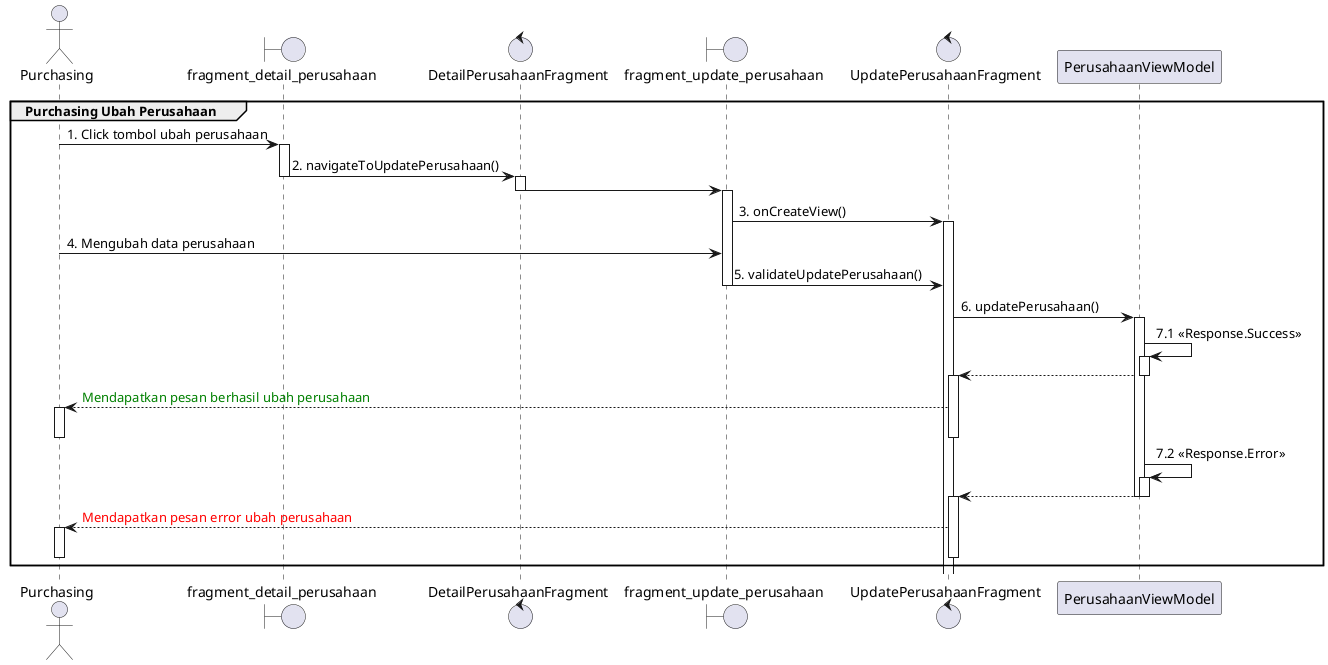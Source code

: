 @startuml
'https://plantuml.com/sequence-diagram

group Purchasing Ubah Perusahaan
    actor       Purchasing
    boundary    fragment_detail_perusahaan
    control     DetailPerusahaanFragment
    boundary    fragment_update_perusahaan
    control     UpdatePerusahaanFragment

    Purchasing -> fragment_detail_perusahaan : 1. Click tombol ubah perusahaan

    activate fragment_detail_perusahaan
    fragment_detail_perusahaan -> DetailPerusahaanFragment : 2. navigateToUpdatePerusahaan()
    deactivate fragment_detail_perusahaan

    activate DetailPerusahaanFragment
    DetailPerusahaanFragment -> fragment_update_perusahaan
    deactivate DetailPerusahaanFragment
    activate fragment_update_perusahaan
    fragment_update_perusahaan -> UpdatePerusahaanFragment : 3. onCreateView()
    activate UpdatePerusahaanFragment
    Purchasing -> fragment_update_perusahaan : 4. Mengubah data perusahaan
    fragment_update_perusahaan -> UpdatePerusahaanFragment : 5. validateUpdatePerusahaan()
    deactivate fragment_update_perusahaan

    UpdatePerusahaanFragment -> PerusahaanViewModel : 6. updatePerusahaan()
    activate PerusahaanViewModel
    PerusahaanViewModel -> PerusahaanViewModel : 7.1 <<Response.Success>>
    activate PerusahaanViewModel
    UpdatePerusahaanFragment <-- PerusahaanViewModel
    deactivate PerusahaanViewModel
    activate UpdatePerusahaanFragment
    Purchasing <-- UpdatePerusahaanFragment :  <font color=green>Mendapatkan pesan berhasil ubah perusahaan
    activate Purchasing
    deactivate Purchasing
    deactivate UpdatePerusahaanFragment

    PerusahaanViewModel -> PerusahaanViewModel : 7.2 <<Response.Error>>
    activate PerusahaanViewModel

    UpdatePerusahaanFragment <-- PerusahaanViewModel

    deactivate PerusahaanViewModel
    deactivate PerusahaanViewModel
    activate UpdatePerusahaanFragment
    Purchasing <-- UpdatePerusahaanFragment : <font color=red>Mendapatkan pesan error ubah perusahaan
    activate Purchasing
    deactivate Purchasing
    deactivate UpdatePerusahaanFragment
end
@enduml